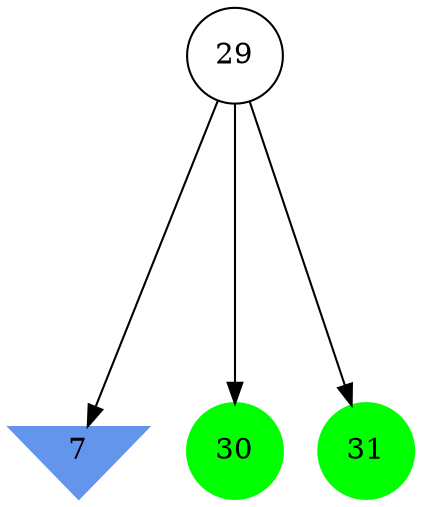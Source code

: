 digraph brain {
	ranksep=2.0;
	7 [shape=invtriangle,style=filled,color=cornflowerblue];
	29 [shape=circle,color=black];
	30 [shape=circle,style=filled,color=green];
	31 [shape=circle,style=filled,color=green];
	29	->	30;
	29	->	7;
	29	->	31;
	{ rank=same; 7; }
	{ rank=same; 29; }
	{ rank=same; 30; 31; }
}
